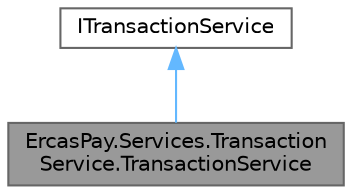 digraph "ErcasPay.Services.TransactionService.TransactionService"
{
 // LATEX_PDF_SIZE
  bgcolor="transparent";
  edge [fontname=Helvetica,fontsize=10,labelfontname=Helvetica,labelfontsize=10];
  node [fontname=Helvetica,fontsize=10,shape=box,height=0.2,width=0.4];
  Node1 [id="Node000001",label="ErcasPay.Services.Transaction\lService.TransactionService",height=0.2,width=0.4,color="gray40", fillcolor="grey60", style="filled", fontcolor="black",tooltip="Service for interacting with transactions."];
  Node2 -> Node1 [id="edge1_Node000001_Node000002",dir="back",color="steelblue1",style="solid",tooltip=" "];
  Node2 [id="Node000002",label="ITransactionService",height=0.2,width=0.4,color="gray40", fillcolor="white", style="filled",URL="$interfaceErcasPay_1_1Services_1_1TransactionService_1_1ITransactionService.html",tooltip="Service interface for interacting with transactions."];
}

